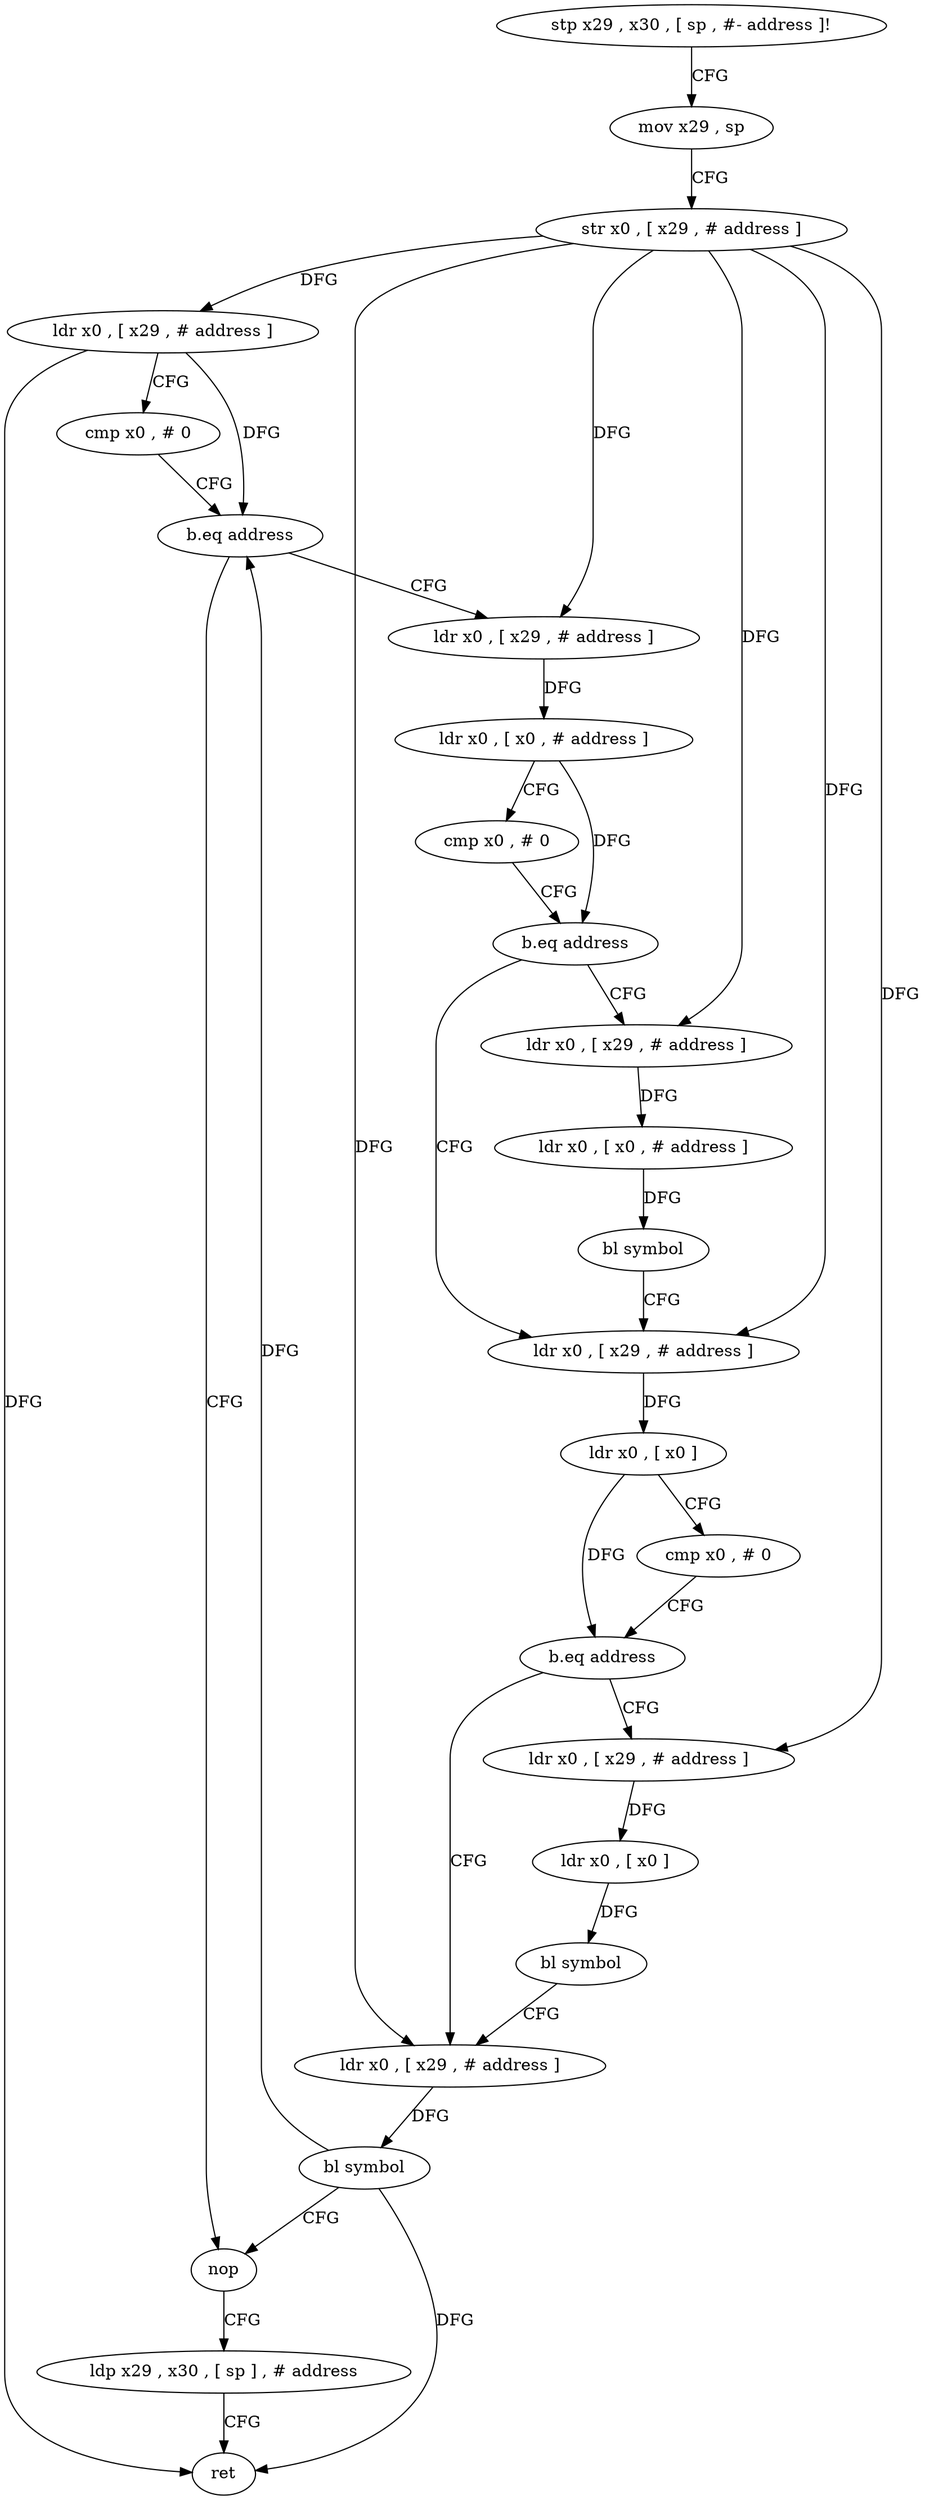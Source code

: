 digraph "func" {
"168096" [label = "stp x29 , x30 , [ sp , #- address ]!" ]
"168100" [label = "mov x29 , sp" ]
"168104" [label = "str x0 , [ x29 , # address ]" ]
"168108" [label = "ldr x0 , [ x29 , # address ]" ]
"168112" [label = "cmp x0 , # 0" ]
"168116" [label = "b.eq address" ]
"168184" [label = "nop" ]
"168120" [label = "ldr x0 , [ x29 , # address ]" ]
"168188" [label = "ldp x29 , x30 , [ sp ] , # address" ]
"168192" [label = "ret" ]
"168124" [label = "ldr x0 , [ x0 , # address ]" ]
"168128" [label = "cmp x0 , # 0" ]
"168132" [label = "b.eq address" ]
"168148" [label = "ldr x0 , [ x29 , # address ]" ]
"168136" [label = "ldr x0 , [ x29 , # address ]" ]
"168152" [label = "ldr x0 , [ x0 ]" ]
"168156" [label = "cmp x0 , # 0" ]
"168160" [label = "b.eq address" ]
"168176" [label = "ldr x0 , [ x29 , # address ]" ]
"168164" [label = "ldr x0 , [ x29 , # address ]" ]
"168140" [label = "ldr x0 , [ x0 , # address ]" ]
"168144" [label = "bl symbol" ]
"168180" [label = "bl symbol" ]
"168168" [label = "ldr x0 , [ x0 ]" ]
"168172" [label = "bl symbol" ]
"168096" -> "168100" [ label = "CFG" ]
"168100" -> "168104" [ label = "CFG" ]
"168104" -> "168108" [ label = "DFG" ]
"168104" -> "168120" [ label = "DFG" ]
"168104" -> "168148" [ label = "DFG" ]
"168104" -> "168136" [ label = "DFG" ]
"168104" -> "168176" [ label = "DFG" ]
"168104" -> "168164" [ label = "DFG" ]
"168108" -> "168112" [ label = "CFG" ]
"168108" -> "168116" [ label = "DFG" ]
"168108" -> "168192" [ label = "DFG" ]
"168112" -> "168116" [ label = "CFG" ]
"168116" -> "168184" [ label = "CFG" ]
"168116" -> "168120" [ label = "CFG" ]
"168184" -> "168188" [ label = "CFG" ]
"168120" -> "168124" [ label = "DFG" ]
"168188" -> "168192" [ label = "CFG" ]
"168124" -> "168128" [ label = "CFG" ]
"168124" -> "168132" [ label = "DFG" ]
"168128" -> "168132" [ label = "CFG" ]
"168132" -> "168148" [ label = "CFG" ]
"168132" -> "168136" [ label = "CFG" ]
"168148" -> "168152" [ label = "DFG" ]
"168136" -> "168140" [ label = "DFG" ]
"168152" -> "168156" [ label = "CFG" ]
"168152" -> "168160" [ label = "DFG" ]
"168156" -> "168160" [ label = "CFG" ]
"168160" -> "168176" [ label = "CFG" ]
"168160" -> "168164" [ label = "CFG" ]
"168176" -> "168180" [ label = "DFG" ]
"168164" -> "168168" [ label = "DFG" ]
"168140" -> "168144" [ label = "DFG" ]
"168144" -> "168148" [ label = "CFG" ]
"168180" -> "168184" [ label = "CFG" ]
"168180" -> "168116" [ label = "DFG" ]
"168180" -> "168192" [ label = "DFG" ]
"168168" -> "168172" [ label = "DFG" ]
"168172" -> "168176" [ label = "CFG" ]
}
